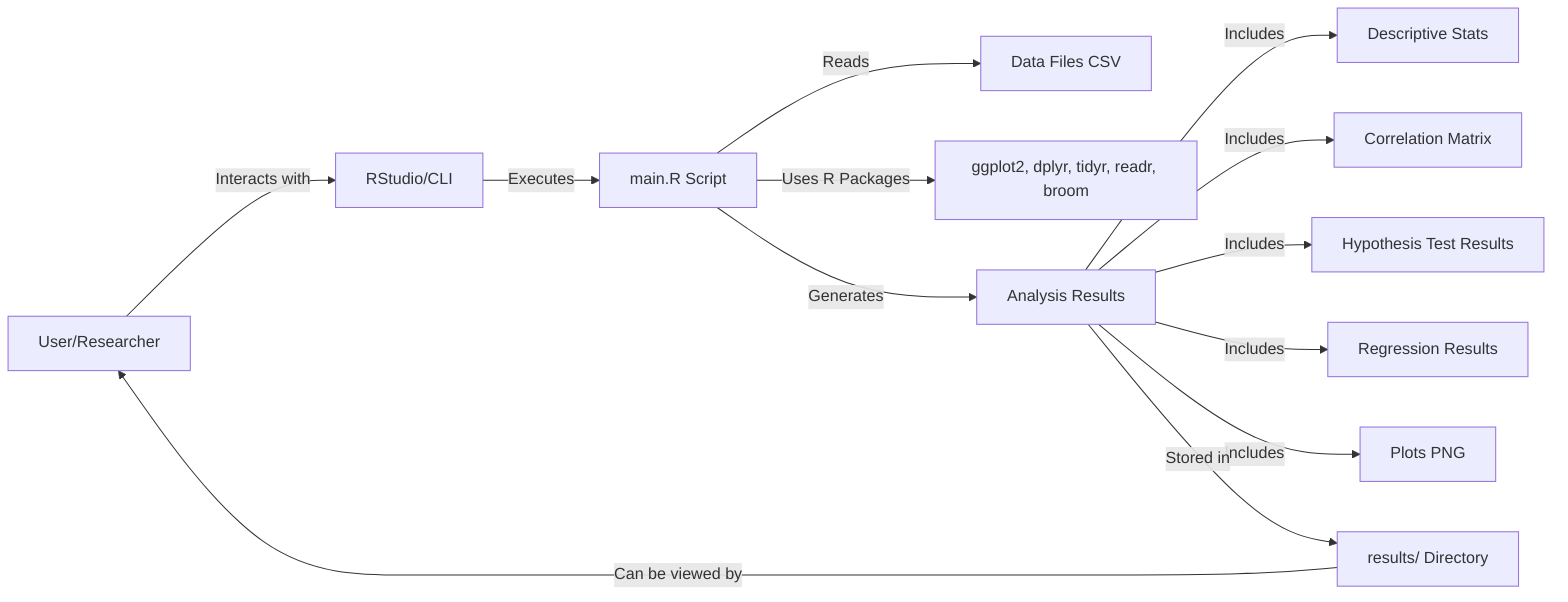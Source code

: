 graph LR
    A[User/Researcher] -- Interacts with --> B[RStudio/CLI]
    B -- Executes --> C[main.R Script]
    C -- Reads --> D[Data Files CSV]
    C -- Uses R Packages --> E[ggplot2, dplyr, tidyr, readr, broom]
    C -- Generates --> F[Analysis Results]
    F -- Includes --> G[Descriptive Stats]
    F -- Includes --> H[Correlation Matrix]
    F -- Includes --> I[Hypothesis Test Results]
    F -- Includes --> J[Regression Results]
    F -- Includes --> K[Plots PNG]
    F -- Stored in --> L[results/ Directory]
    L -- Can be viewed by --> A
